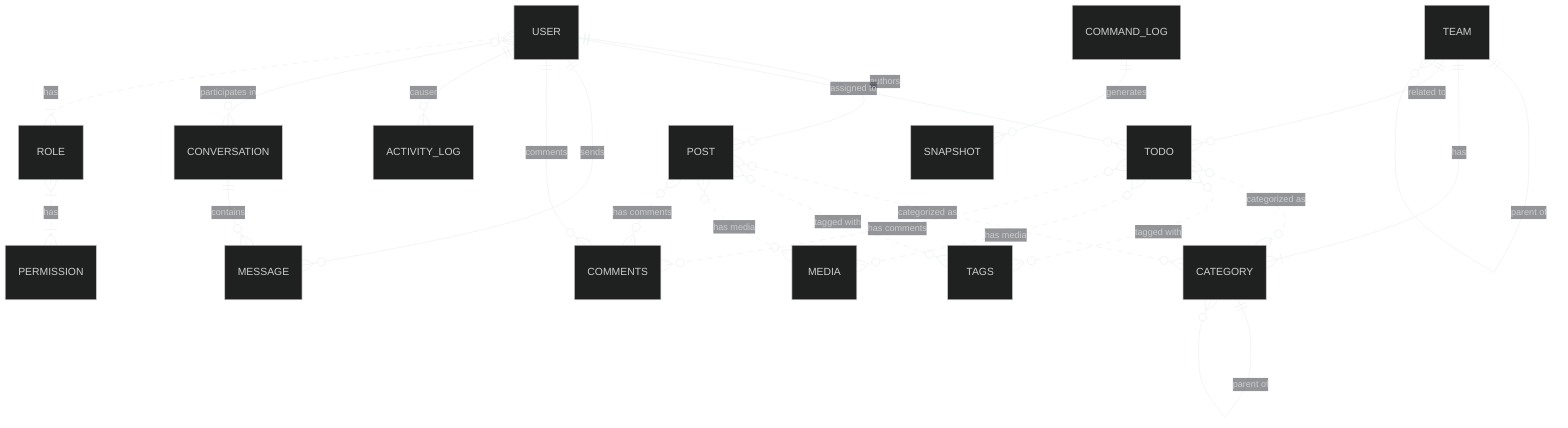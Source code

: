 %%{init: {'theme': 'dark', 'themeVariables': { 'primaryColor': '#2c3e50', 'primaryTextColor': '#ecf0f1', 'primaryBorderColor': '#7f8c8d', 'lineColor': '#ecf0f1', 'secondaryColor': '#34495e', 'tertiaryColor': '#282c34' }}}%%
erDiagram
    USER ||--o{ POST : "authors"
    USER ||--o{ TODO : "assigned to"
    USER ||--o{ MESSAGE : "sends"
    USER ||--o{ COMMENTS : "comments"
    USER ||--o{ ACTIVITY_LOG : "causer"
    USER }o--o{ CONVERSATION : "participates in"
    USER }|..|{ ROLE : "has"

    TEAM ||--o{ TEAM : "parent of"
    TEAM ||--|{ CATEGORY : "has"
    TEAM ||--o{ TODO : "related to"

    CATEGORY ||--o{ CATEGORY : "parent of"

    POST }o..o{ CATEGORY : "categorized as"
    POST }o..o{ TAGS : "tagged with"
    POST }o..o{ MEDIA : "has media"
    POST }o..o{ COMMENTS : "has comments"

    TODO }o..o{ CATEGORY : "categorized as"
    TODO }o..o{ TAGS : "tagged with"
    TODO }o..o{ MEDIA : "has media"
    TODO }o..o{ COMMENTS : "has comments"

    CONVERSATION ||--o{ MESSAGE : "contains"

    ROLE }|..|{ PERMISSION : "has"

    COMMAND_LOG ||--o{ SNAPSHOT : "generates"